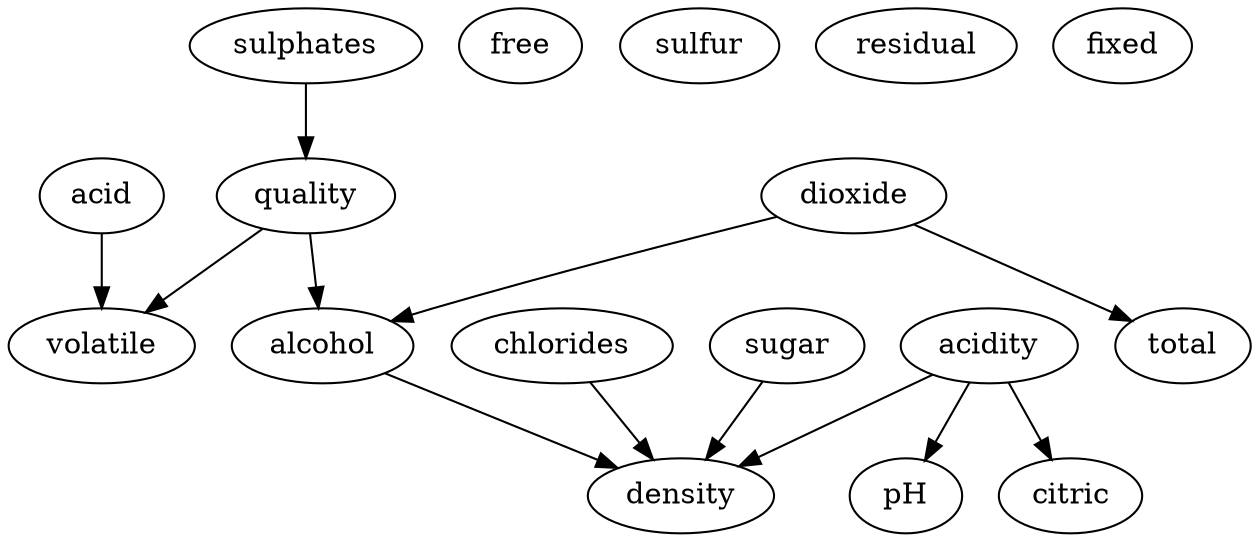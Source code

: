 digraph {
    sulphates->quality
    quality->volatile acidity
    quality->alcohol
    free sulfur dioxide->total sulfur dioxide
    total sulfur dioxide->alcohol
    alcohol->density
    chlorides->density
    residual sugar->density
    fixed acidity->pH
    fixed acidity->density
    fixed acidity->citric acid
    citric acid->volatile acidity
    volatile acidity
    density
    pH
}
